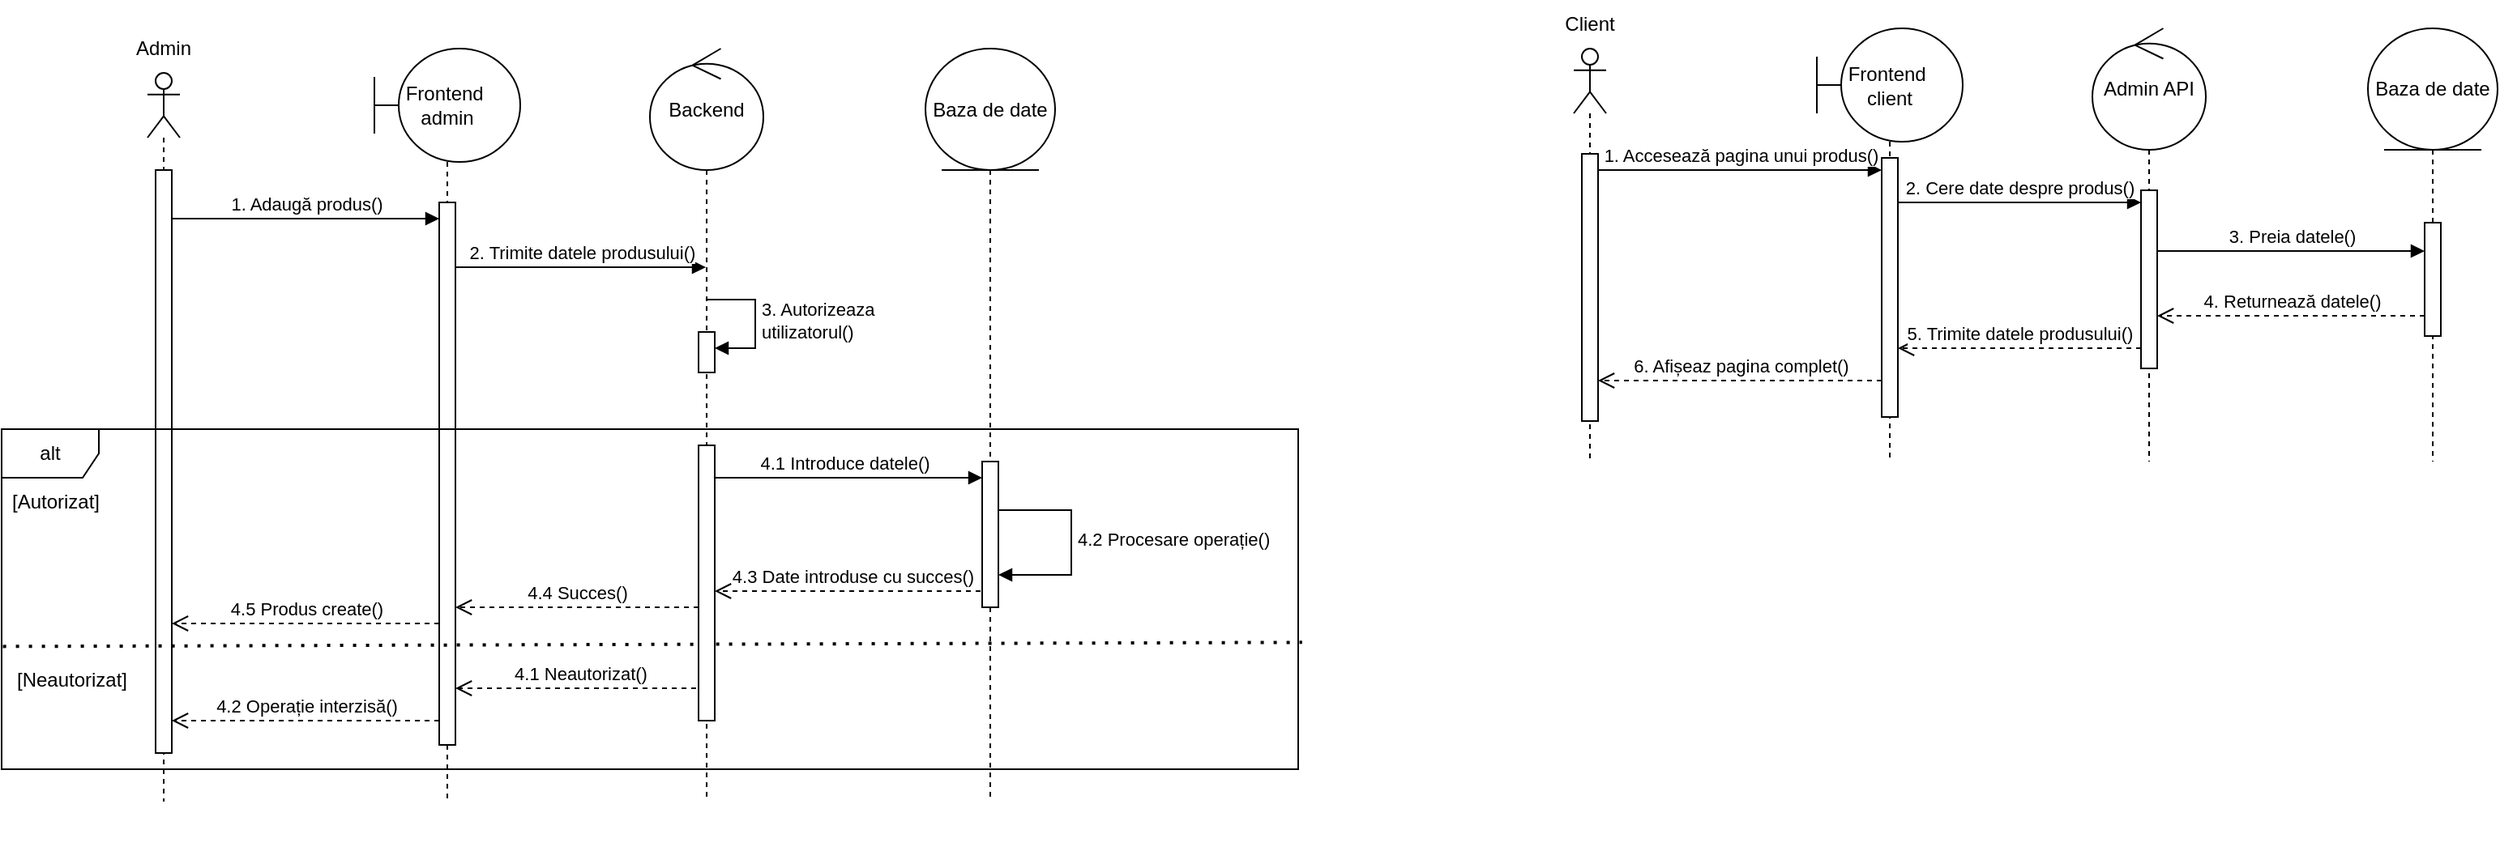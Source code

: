 <mxfile version="28.2.5">
  <diagram name="Page-1" id="--YKOo83Bhxol62qjwoW">
    <mxGraphModel dx="961" dy="533" grid="1" gridSize="10" guides="1" tooltips="1" connect="1" arrows="1" fold="1" page="1" pageScale="1" pageWidth="850" pageHeight="1100" math="0" shadow="0">
      <root>
        <mxCell id="0" />
        <mxCell id="1" parent="0" />
        <mxCell id="BHg9AFTFCtXIUyWafe2j-76" value="6. Afișeaz pagina complet()" style="html=1;verticalAlign=bottom;endArrow=open;dashed=1;endSize=8;curved=0;rounded=0;" edge="1" parent="1" source="BHg9AFTFCtXIUyWafe2j-79" target="BHg9AFTFCtXIUyWafe2j-77">
          <mxGeometry relative="1" as="geometry">
            <mxPoint x="1160" y="290" as="sourcePoint" />
            <mxPoint x="1070" y="299.77" as="targetPoint" />
            <Array as="points">
              <mxPoint x="1090" y="280" />
            </Array>
          </mxGeometry>
        </mxCell>
        <mxCell id="BHg9AFTFCtXIUyWafe2j-69" value="1. Accesează pagina unui produs()" style="html=1;verticalAlign=bottom;endArrow=block;curved=0;rounded=0;" edge="1" parent="1" source="BHg9AFTFCtXIUyWafe2j-77" target="BHg9AFTFCtXIUyWafe2j-79">
          <mxGeometry width="80" relative="1" as="geometry">
            <mxPoint x="1000" y="160" as="sourcePoint" />
            <mxPoint x="1080" y="160" as="targetPoint" />
            <Array as="points">
              <mxPoint x="1080" y="150" />
            </Array>
          </mxGeometry>
        </mxCell>
        <mxCell id="BHg9AFTFCtXIUyWafe2j-6" value="Baza de date" style="shape=umlLifeline;perimeter=lifelinePerimeter;whiteSpace=wrap;html=1;container=1;dropTarget=0;collapsible=0;recursiveResize=0;outlineConnect=0;portConstraint=eastwest;newEdgeStyle={&quot;curved&quot;:0,&quot;rounded&quot;:0};participant=umlEntity;size=75;" vertex="1" parent="1">
          <mxGeometry x="580" y="75" width="80" height="465" as="geometry" />
        </mxCell>
        <mxCell id="BHg9AFTFCtXIUyWafe2j-8" value="Backend" style="shape=umlLifeline;perimeter=lifelinePerimeter;whiteSpace=wrap;html=1;container=1;dropTarget=0;collapsible=0;recursiveResize=0;outlineConnect=0;portConstraint=eastwest;newEdgeStyle={&quot;curved&quot;:0,&quot;rounded&quot;:0};participant=umlControl;size=75;" vertex="1" parent="1">
          <mxGeometry x="410" y="75" width="70" height="465" as="geometry" />
        </mxCell>
        <mxCell id="BHg9AFTFCtXIUyWafe2j-11" value="" style="html=1;points=[[0,0,0,0,5],[0,1,0,0,-5],[1,0,0,0,5],[1,1,0,0,-5]];perimeter=orthogonalPerimeter;outlineConnect=0;targetShapes=umlLifeline;portConstraint=eastwest;newEdgeStyle={&quot;curved&quot;:0,&quot;rounded&quot;:0};" vertex="1" parent="BHg9AFTFCtXIUyWafe2j-8">
          <mxGeometry x="30" y="175" width="10" height="25" as="geometry" />
        </mxCell>
        <mxCell id="BHg9AFTFCtXIUyWafe2j-12" value="3. Autorizeaza&amp;nbsp;&lt;br&gt;utilizatorul()" style="html=1;align=left;spacingLeft=2;endArrow=block;rounded=0;edgeStyle=orthogonalEdgeStyle;curved=0;rounded=0;" edge="1" target="BHg9AFTFCtXIUyWafe2j-11" parent="BHg9AFTFCtXIUyWafe2j-8">
          <mxGeometry relative="1" as="geometry">
            <mxPoint x="35" y="155" as="sourcePoint" />
            <Array as="points">
              <mxPoint x="65" y="185" />
            </Array>
          </mxGeometry>
        </mxCell>
        <mxCell id="BHg9AFTFCtXIUyWafe2j-1" value="" style="shape=umlLifeline;perimeter=lifelinePerimeter;whiteSpace=wrap;html=1;container=1;dropTarget=0;collapsible=0;recursiveResize=0;outlineConnect=0;portConstraint=eastwest;newEdgeStyle={&quot;curved&quot;:0,&quot;rounded&quot;:0};participant=umlActor;" vertex="1" parent="1">
          <mxGeometry x="100" y="90" width="20" height="450" as="geometry" />
        </mxCell>
        <mxCell id="BHg9AFTFCtXIUyWafe2j-34" value="" style="html=1;points=[[0,0,0,0,5],[0,1,0,0,-5],[1,0,0,0,5],[1,1,0,0,-5]];perimeter=orthogonalPerimeter;outlineConnect=0;targetShapes=umlLifeline;portConstraint=eastwest;newEdgeStyle={&quot;curved&quot;:0,&quot;rounded&quot;:0};" vertex="1" parent="BHg9AFTFCtXIUyWafe2j-1">
          <mxGeometry x="5" y="60" width="10" height="360" as="geometry" />
        </mxCell>
        <mxCell id="BHg9AFTFCtXIUyWafe2j-5" value="Admin" style="text;html=1;align=center;verticalAlign=middle;whiteSpace=wrap;rounded=0;" vertex="1" parent="1">
          <mxGeometry x="80" y="60" width="60" height="30" as="geometry" />
        </mxCell>
        <mxCell id="BHg9AFTFCtXIUyWafe2j-7" value="&lt;div align=&quot;center&quot;&gt;Frontend&amp;nbsp;&lt;br&gt;admin&lt;/div&gt;" style="shape=umlLifeline;perimeter=lifelinePerimeter;whiteSpace=wrap;html=1;container=1;dropTarget=0;collapsible=0;recursiveResize=0;outlineConnect=0;portConstraint=eastwest;newEdgeStyle={&quot;curved&quot;:0,&quot;rounded&quot;:0};participant=umlBoundary;size=70;align=center;" vertex="1" parent="1">
          <mxGeometry x="240" y="75" width="90" height="465" as="geometry" />
        </mxCell>
        <mxCell id="BHg9AFTFCtXIUyWafe2j-36" value="" style="html=1;points=[[0,0,0,0,5],[0,1,0,0,-5],[1,0,0,0,5],[1,1,0,0,-5]];perimeter=orthogonalPerimeter;outlineConnect=0;targetShapes=umlLifeline;portConstraint=eastwest;newEdgeStyle={&quot;curved&quot;:0,&quot;rounded&quot;:0};" vertex="1" parent="BHg9AFTFCtXIUyWafe2j-7">
          <mxGeometry x="40" y="95" width="10" height="335" as="geometry" />
        </mxCell>
        <mxCell id="BHg9AFTFCtXIUyWafe2j-9" value="1. Adaugă produs()" style="html=1;verticalAlign=bottom;endArrow=block;curved=0;rounded=0;" edge="1" parent="1" target="BHg9AFTFCtXIUyWafe2j-36">
          <mxGeometry width="80" relative="1" as="geometry">
            <mxPoint x="115" y="180" as="sourcePoint" />
            <mxPoint x="284.5" y="180" as="targetPoint" />
          </mxGeometry>
        </mxCell>
        <mxCell id="BHg9AFTFCtXIUyWafe2j-10" value="2. Trimite datele produsului()" style="html=1;verticalAlign=bottom;endArrow=block;curved=0;rounded=0;" edge="1" parent="1" source="BHg9AFTFCtXIUyWafe2j-36">
          <mxGeometry width="80" relative="1" as="geometry">
            <mxPoint x="300" y="210" as="sourcePoint" />
            <mxPoint x="444.5" y="210" as="targetPoint" />
          </mxGeometry>
        </mxCell>
        <mxCell id="BHg9AFTFCtXIUyWafe2j-30" value="4.2 Procesare operație()" style="html=1;align=left;spacingLeft=2;endArrow=block;rounded=0;edgeStyle=orthogonalEdgeStyle;curved=0;rounded=0;" edge="1" target="BHg9AFTFCtXIUyWafe2j-29" parent="1" source="BHg9AFTFCtXIUyWafe2j-6">
          <mxGeometry relative="1" as="geometry">
            <mxPoint x="625" y="360" as="sourcePoint" />
            <Array as="points">
              <mxPoint x="670" y="360" />
              <mxPoint x="670" y="400" />
            </Array>
          </mxGeometry>
        </mxCell>
        <mxCell id="BHg9AFTFCtXIUyWafe2j-32" value="4.4 Succes()" style="html=1;verticalAlign=bottom;endArrow=open;dashed=1;endSize=8;curved=0;rounded=0;" edge="1" parent="1">
          <mxGeometry relative="1" as="geometry">
            <mxPoint x="440" y="420" as="sourcePoint" />
            <mxPoint x="290" y="420" as="targetPoint" />
            <Array as="points">
              <mxPoint x="360" y="420" />
            </Array>
          </mxGeometry>
        </mxCell>
        <mxCell id="BHg9AFTFCtXIUyWafe2j-33" value="4.5 Produs create()" style="html=1;verticalAlign=bottom;endArrow=open;dashed=1;endSize=8;curved=0;rounded=0;" edge="1" parent="1" target="BHg9AFTFCtXIUyWafe2j-34">
          <mxGeometry relative="1" as="geometry">
            <mxPoint x="280" y="430" as="sourcePoint" />
            <mxPoint x="100" y="410" as="targetPoint" />
            <Array as="points">
              <mxPoint x="200" y="430" />
            </Array>
          </mxGeometry>
        </mxCell>
        <mxCell id="BHg9AFTFCtXIUyWafe2j-16" value="" style="group;movable=1;resizable=1;rotatable=1;deletable=1;editable=1;locked=0;connectable=1;" vertex="1" connectable="0" parent="1">
          <mxGeometry x="10" y="310" width="800" height="270" as="geometry" />
        </mxCell>
        <mxCell id="BHg9AFTFCtXIUyWafe2j-19" value="" style="group;movable=1;resizable=1;rotatable=1;deletable=1;editable=1;locked=0;connectable=1;" vertex="1" connectable="0" parent="BHg9AFTFCtXIUyWafe2j-16">
          <mxGeometry width="800" height="270" as="geometry" />
        </mxCell>
        <mxCell id="BHg9AFTFCtXIUyWafe2j-13" value="alt" style="shape=umlFrame;whiteSpace=wrap;html=1;pointerEvents=0;movable=1;resizable=1;rotatable=1;deletable=1;editable=1;locked=0;connectable=1;" vertex="1" parent="BHg9AFTFCtXIUyWafe2j-19">
          <mxGeometry width="800" height="210" as="geometry" />
        </mxCell>
        <mxCell id="BHg9AFTFCtXIUyWafe2j-15" value="[Autorizat]" style="text;html=1;align=center;verticalAlign=middle;whiteSpace=wrap;rounded=0;" vertex="1" parent="BHg9AFTFCtXIUyWafe2j-19">
          <mxGeometry x="0.001" y="30" width="66.774" height="30" as="geometry" />
        </mxCell>
        <mxCell id="BHg9AFTFCtXIUyWafe2j-17" value="[Neautorizat]" style="text;html=1;align=center;verticalAlign=middle;whiteSpace=wrap;rounded=0;" vertex="1" parent="BHg9AFTFCtXIUyWafe2j-19">
          <mxGeometry x="10.001" y="140" width="66.774" height="30" as="geometry" />
        </mxCell>
        <mxCell id="BHg9AFTFCtXIUyWafe2j-14" value="" style="endArrow=none;dashed=1;html=1;dashPattern=1 3;strokeWidth=2;rounded=0;exitX=0.001;exitY=0.639;exitDx=0;exitDy=0;exitPerimeter=0;entryX=1.003;entryY=0.627;entryDx=0;entryDy=0;entryPerimeter=0;" edge="1" parent="BHg9AFTFCtXIUyWafe2j-19" source="BHg9AFTFCtXIUyWafe2j-13" target="BHg9AFTFCtXIUyWafe2j-13">
          <mxGeometry width="50" height="50" relative="1" as="geometry">
            <mxPoint x="10.78" y="135.63" as="sourcePoint" />
            <mxPoint x="808.38" y="134.37" as="targetPoint" />
          </mxGeometry>
        </mxCell>
        <mxCell id="BHg9AFTFCtXIUyWafe2j-20" value="4.1 Neautorizat()" style="html=1;verticalAlign=bottom;endArrow=open;dashed=1;endSize=8;curved=0;rounded=0;" edge="1" parent="BHg9AFTFCtXIUyWafe2j-19" target="BHg9AFTFCtXIUyWafe2j-36">
          <mxGeometry relative="1" as="geometry">
            <mxPoint x="434.5" y="160" as="sourcePoint" />
            <mxPoint x="274.667" y="160" as="targetPoint" />
          </mxGeometry>
        </mxCell>
        <mxCell id="BHg9AFTFCtXIUyWafe2j-23" value="4.2 Operație interzisă()" style="html=1;verticalAlign=bottom;endArrow=open;dashed=1;endSize=8;curved=0;rounded=0;" edge="1" parent="BHg9AFTFCtXIUyWafe2j-19" target="BHg9AFTFCtXIUyWafe2j-34">
          <mxGeometry relative="1" as="geometry">
            <mxPoint x="270" y="180" as="sourcePoint" />
            <mxPoint x="99.81" y="180" as="targetPoint" />
          </mxGeometry>
        </mxCell>
        <mxCell id="BHg9AFTFCtXIUyWafe2j-24" value="4.1 Introduce datele()" style="html=1;verticalAlign=bottom;endArrow=block;curved=0;rounded=0;" edge="1" parent="BHg9AFTFCtXIUyWafe2j-19" target="BHg9AFTFCtXIUyWafe2j-29">
          <mxGeometry width="80" relative="1" as="geometry">
            <mxPoint x="434.81" y="30" as="sourcePoint" />
            <mxPoint x="609.5" y="30" as="targetPoint" />
          </mxGeometry>
        </mxCell>
        <mxCell id="BHg9AFTFCtXIUyWafe2j-25" value="4.3 Date introduse cu succes()" style="html=1;verticalAlign=bottom;endArrow=open;dashed=1;endSize=8;curved=0;rounded=0;movable=1;resizable=1;rotatable=1;deletable=1;editable=1;locked=0;connectable=1;" edge="1" parent="BHg9AFTFCtXIUyWafe2j-19" target="BHg9AFTFCtXIUyWafe2j-37">
          <mxGeometry relative="1" as="geometry">
            <mxPoint x="610.0" y="100" as="sourcePoint" />
            <mxPoint x="435.31" y="100" as="targetPoint" />
          </mxGeometry>
        </mxCell>
        <mxCell id="BHg9AFTFCtXIUyWafe2j-37" value="" style="html=1;points=[[0,0,0,0,5],[0,1,0,0,-5],[1,0,0,0,5],[1,1,0,0,-5]];perimeter=orthogonalPerimeter;outlineConnect=0;targetShapes=umlLifeline;portConstraint=eastwest;newEdgeStyle={&quot;curved&quot;:0,&quot;rounded&quot;:0};" vertex="1" parent="BHg9AFTFCtXIUyWafe2j-19">
          <mxGeometry x="430" y="10" width="10" height="170" as="geometry" />
        </mxCell>
        <mxCell id="BHg9AFTFCtXIUyWafe2j-29" value="" style="html=1;points=[[0,0,0,0,5],[0,1,0,0,-5],[1,0,0,0,5],[1,1,0,0,-5]];perimeter=orthogonalPerimeter;outlineConnect=0;targetShapes=umlLifeline;portConstraint=eastwest;newEdgeStyle={&quot;curved&quot;:0,&quot;rounded&quot;:0};" vertex="1" parent="BHg9AFTFCtXIUyWafe2j-19">
          <mxGeometry x="605" y="20" width="10" height="90" as="geometry" />
        </mxCell>
        <mxCell id="BHg9AFTFCtXIUyWafe2j-43" value="Baza de date" style="shape=umlLifeline;perimeter=lifelinePerimeter;whiteSpace=wrap;html=1;container=1;dropTarget=0;collapsible=0;recursiveResize=0;outlineConnect=0;portConstraint=eastwest;newEdgeStyle={&quot;curved&quot;:0,&quot;rounded&quot;:0};participant=umlEntity;size=75;" vertex="1" parent="1">
          <mxGeometry x="1470" y="62.5" width="80" height="267.5" as="geometry" />
        </mxCell>
        <mxCell id="BHg9AFTFCtXIUyWafe2j-78" value="" style="html=1;points=[[0,0,0,0,5],[0,1,0,0,-5],[1,0,0,0,5],[1,1,0,0,-5]];perimeter=orthogonalPerimeter;outlineConnect=0;targetShapes=umlLifeline;portConstraint=eastwest;newEdgeStyle={&quot;curved&quot;:0,&quot;rounded&quot;:0};" vertex="1" parent="BHg9AFTFCtXIUyWafe2j-43">
          <mxGeometry x="35" y="120" width="10" height="70" as="geometry" />
        </mxCell>
        <mxCell id="BHg9AFTFCtXIUyWafe2j-44" value="Admin API" style="shape=umlLifeline;perimeter=lifelinePerimeter;whiteSpace=wrap;html=1;container=1;dropTarget=0;collapsible=0;recursiveResize=0;outlineConnect=0;portConstraint=eastwest;newEdgeStyle={&quot;curved&quot;:0,&quot;rounded&quot;:0};participant=umlControl;size=75;" vertex="1" parent="1">
          <mxGeometry x="1300" y="62.5" width="70" height="267.5" as="geometry" />
        </mxCell>
        <mxCell id="BHg9AFTFCtXIUyWafe2j-80" value="" style="html=1;points=[[0,0,0,0,5],[0,1,0,0,-5],[1,0,0,0,5],[1,1,0,0,-5]];perimeter=orthogonalPerimeter;outlineConnect=0;targetShapes=umlLifeline;portConstraint=eastwest;newEdgeStyle={&quot;curved&quot;:0,&quot;rounded&quot;:0};" vertex="1" parent="BHg9AFTFCtXIUyWafe2j-44">
          <mxGeometry x="30" y="100" width="10" height="110" as="geometry" />
        </mxCell>
        <mxCell id="BHg9AFTFCtXIUyWafe2j-47" value="" style="shape=umlLifeline;perimeter=lifelinePerimeter;whiteSpace=wrap;html=1;container=1;dropTarget=0;collapsible=0;recursiveResize=0;outlineConnect=0;portConstraint=eastwest;newEdgeStyle={&quot;curved&quot;:0,&quot;rounded&quot;:0};participant=umlActor;" vertex="1" parent="1">
          <mxGeometry x="980" y="75" width="20" height="255" as="geometry" />
        </mxCell>
        <mxCell id="BHg9AFTFCtXIUyWafe2j-77" value="" style="html=1;points=[[0,0,0,0,5],[0,1,0,0,-5],[1,0,0,0,5],[1,1,0,0,-5]];perimeter=orthogonalPerimeter;outlineConnect=0;targetShapes=umlLifeline;portConstraint=eastwest;newEdgeStyle={&quot;curved&quot;:0,&quot;rounded&quot;:0};" vertex="1" parent="BHg9AFTFCtXIUyWafe2j-47">
          <mxGeometry x="5" y="65" width="10" height="165" as="geometry" />
        </mxCell>
        <mxCell id="BHg9AFTFCtXIUyWafe2j-49" value="Client" style="text;html=1;align=center;verticalAlign=middle;whiteSpace=wrap;rounded=0;" vertex="1" parent="1">
          <mxGeometry x="960" y="45" width="60" height="30" as="geometry" />
        </mxCell>
        <mxCell id="BHg9AFTFCtXIUyWafe2j-50" value="&lt;div align=&quot;center&quot;&gt;Frontend&amp;nbsp;&lt;br&gt;client&lt;/div&gt;" style="shape=umlLifeline;perimeter=lifelinePerimeter;whiteSpace=wrap;html=1;container=1;dropTarget=0;collapsible=0;recursiveResize=0;outlineConnect=0;portConstraint=eastwest;newEdgeStyle={&quot;curved&quot;:0,&quot;rounded&quot;:0};participant=umlBoundary;size=70;align=center;" vertex="1" parent="1">
          <mxGeometry x="1130" y="62.5" width="90" height="267.5" as="geometry" />
        </mxCell>
        <mxCell id="BHg9AFTFCtXIUyWafe2j-79" value="" style="html=1;points=[[0,0,0,0,5],[0,1,0,0,-5],[1,0,0,0,5],[1,1,0,0,-5]];perimeter=orthogonalPerimeter;outlineConnect=0;targetShapes=umlLifeline;portConstraint=eastwest;newEdgeStyle={&quot;curved&quot;:0,&quot;rounded&quot;:0};" vertex="1" parent="BHg9AFTFCtXIUyWafe2j-50">
          <mxGeometry x="40" y="80" width="10" height="160" as="geometry" />
        </mxCell>
        <mxCell id="BHg9AFTFCtXIUyWafe2j-70" value="2. Cere date despre produs()" style="html=1;verticalAlign=bottom;endArrow=block;curved=0;rounded=0;" edge="1" parent="1">
          <mxGeometry width="80" relative="1" as="geometry">
            <mxPoint x="1180" y="170" as="sourcePoint" />
            <mxPoint x="1330" y="170" as="targetPoint" />
          </mxGeometry>
        </mxCell>
        <mxCell id="BHg9AFTFCtXIUyWafe2j-71" value="3. Preia datele()" style="html=1;verticalAlign=bottom;endArrow=block;curved=0;rounded=0;" edge="1" parent="1" source="BHg9AFTFCtXIUyWafe2j-80" target="BHg9AFTFCtXIUyWafe2j-78">
          <mxGeometry width="80" relative="1" as="geometry">
            <mxPoint x="1335.035" y="200" as="sourcePoint" />
            <mxPoint x="1509.5" y="200" as="targetPoint" />
            <Array as="points">
              <mxPoint x="1420" y="200" />
            </Array>
          </mxGeometry>
        </mxCell>
        <mxCell id="BHg9AFTFCtXIUyWafe2j-74" value="4. Returnează datele()" style="html=1;verticalAlign=bottom;endArrow=open;dashed=1;endSize=8;curved=0;rounded=0;" edge="1" parent="1" source="BHg9AFTFCtXIUyWafe2j-78" target="BHg9AFTFCtXIUyWafe2j-80">
          <mxGeometry relative="1" as="geometry">
            <mxPoint x="1509.5" y="240" as="sourcePoint" />
            <mxPoint x="1335.035" y="240" as="targetPoint" />
            <Array as="points">
              <mxPoint x="1420" y="240" />
            </Array>
          </mxGeometry>
        </mxCell>
        <mxCell id="BHg9AFTFCtXIUyWafe2j-75" value="5. Trimite datele produsului()" style="html=1;verticalAlign=bottom;endArrow=open;dashed=1;endSize=8;curved=0;rounded=0;" edge="1" parent="1" source="BHg9AFTFCtXIUyWafe2j-80" target="BHg9AFTFCtXIUyWafe2j-79">
          <mxGeometry relative="1" as="geometry">
            <mxPoint x="1330" y="260" as="sourcePoint" />
            <mxPoint x="1180.005" y="260" as="targetPoint" />
            <Array as="points">
              <mxPoint x="1250" y="260" />
            </Array>
          </mxGeometry>
        </mxCell>
      </root>
    </mxGraphModel>
  </diagram>
</mxfile>
